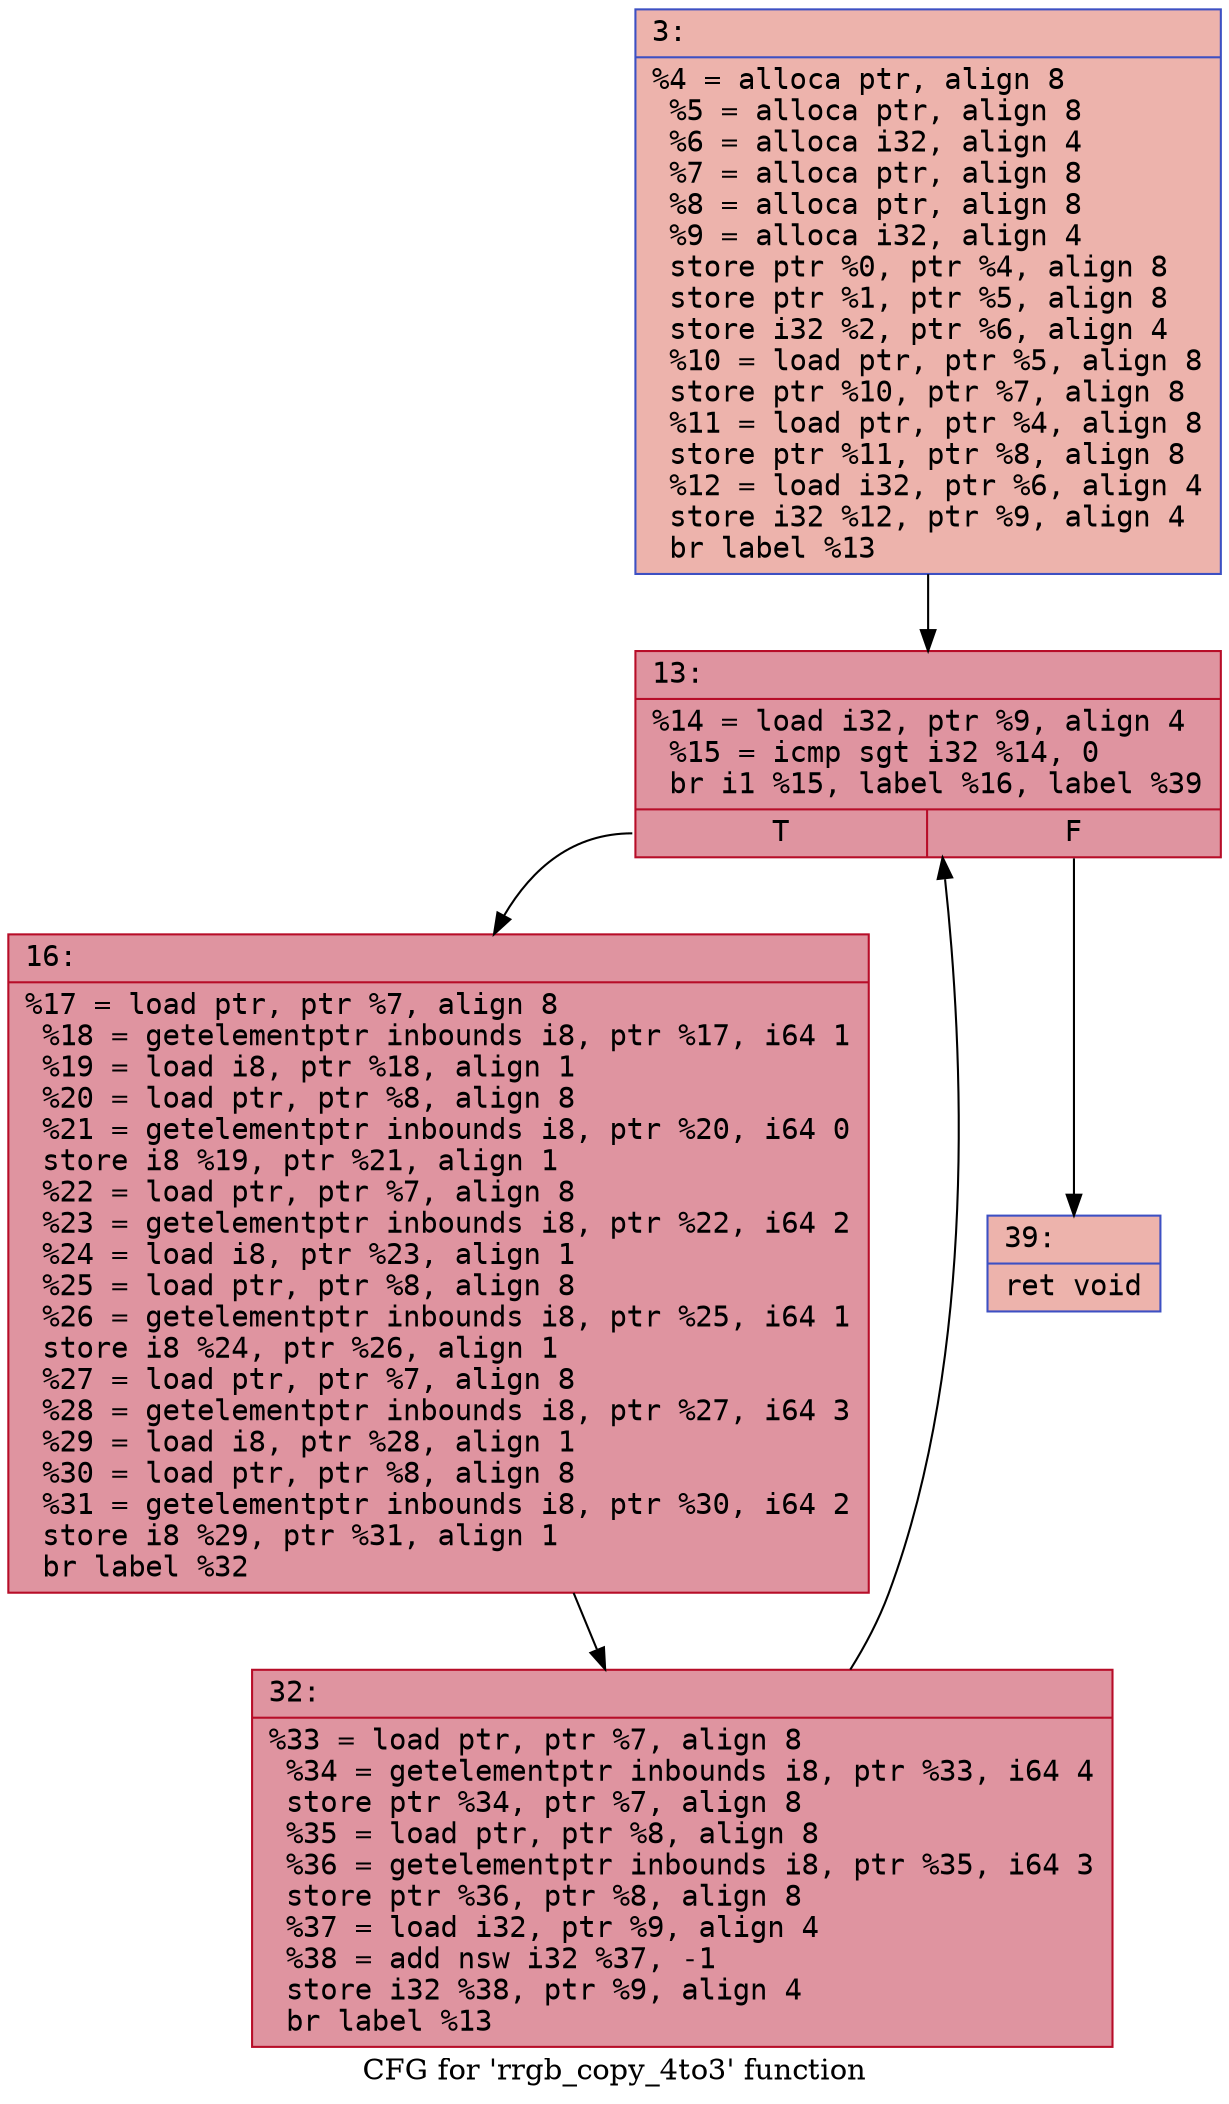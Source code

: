 digraph "CFG for 'rrgb_copy_4to3' function" {
	label="CFG for 'rrgb_copy_4to3' function";

	Node0x600001375180 [shape=record,color="#3d50c3ff", style=filled, fillcolor="#d6524470" fontname="Courier",label="{3:\l|  %4 = alloca ptr, align 8\l  %5 = alloca ptr, align 8\l  %6 = alloca i32, align 4\l  %7 = alloca ptr, align 8\l  %8 = alloca ptr, align 8\l  %9 = alloca i32, align 4\l  store ptr %0, ptr %4, align 8\l  store ptr %1, ptr %5, align 8\l  store i32 %2, ptr %6, align 4\l  %10 = load ptr, ptr %5, align 8\l  store ptr %10, ptr %7, align 8\l  %11 = load ptr, ptr %4, align 8\l  store ptr %11, ptr %8, align 8\l  %12 = load i32, ptr %6, align 4\l  store i32 %12, ptr %9, align 4\l  br label %13\l}"];
	Node0x600001375180 -> Node0x600001375220[tooltip="3 -> 13\nProbability 100.00%" ];
	Node0x600001375220 [shape=record,color="#b70d28ff", style=filled, fillcolor="#b70d2870" fontname="Courier",label="{13:\l|  %14 = load i32, ptr %9, align 4\l  %15 = icmp sgt i32 %14, 0\l  br i1 %15, label %16, label %39\l|{<s0>T|<s1>F}}"];
	Node0x600001375220:s0 -> Node0x600001375270[tooltip="13 -> 16\nProbability 96.88%" ];
	Node0x600001375220:s1 -> Node0x600001375310[tooltip="13 -> 39\nProbability 3.12%" ];
	Node0x600001375270 [shape=record,color="#b70d28ff", style=filled, fillcolor="#b70d2870" fontname="Courier",label="{16:\l|  %17 = load ptr, ptr %7, align 8\l  %18 = getelementptr inbounds i8, ptr %17, i64 1\l  %19 = load i8, ptr %18, align 1\l  %20 = load ptr, ptr %8, align 8\l  %21 = getelementptr inbounds i8, ptr %20, i64 0\l  store i8 %19, ptr %21, align 1\l  %22 = load ptr, ptr %7, align 8\l  %23 = getelementptr inbounds i8, ptr %22, i64 2\l  %24 = load i8, ptr %23, align 1\l  %25 = load ptr, ptr %8, align 8\l  %26 = getelementptr inbounds i8, ptr %25, i64 1\l  store i8 %24, ptr %26, align 1\l  %27 = load ptr, ptr %7, align 8\l  %28 = getelementptr inbounds i8, ptr %27, i64 3\l  %29 = load i8, ptr %28, align 1\l  %30 = load ptr, ptr %8, align 8\l  %31 = getelementptr inbounds i8, ptr %30, i64 2\l  store i8 %29, ptr %31, align 1\l  br label %32\l}"];
	Node0x600001375270 -> Node0x6000013752c0[tooltip="16 -> 32\nProbability 100.00%" ];
	Node0x6000013752c0 [shape=record,color="#b70d28ff", style=filled, fillcolor="#b70d2870" fontname="Courier",label="{32:\l|  %33 = load ptr, ptr %7, align 8\l  %34 = getelementptr inbounds i8, ptr %33, i64 4\l  store ptr %34, ptr %7, align 8\l  %35 = load ptr, ptr %8, align 8\l  %36 = getelementptr inbounds i8, ptr %35, i64 3\l  store ptr %36, ptr %8, align 8\l  %37 = load i32, ptr %9, align 4\l  %38 = add nsw i32 %37, -1\l  store i32 %38, ptr %9, align 4\l  br label %13\l}"];
	Node0x6000013752c0 -> Node0x600001375220[tooltip="32 -> 13\nProbability 100.00%" ];
	Node0x600001375310 [shape=record,color="#3d50c3ff", style=filled, fillcolor="#d6524470" fontname="Courier",label="{39:\l|  ret void\l}"];
}
